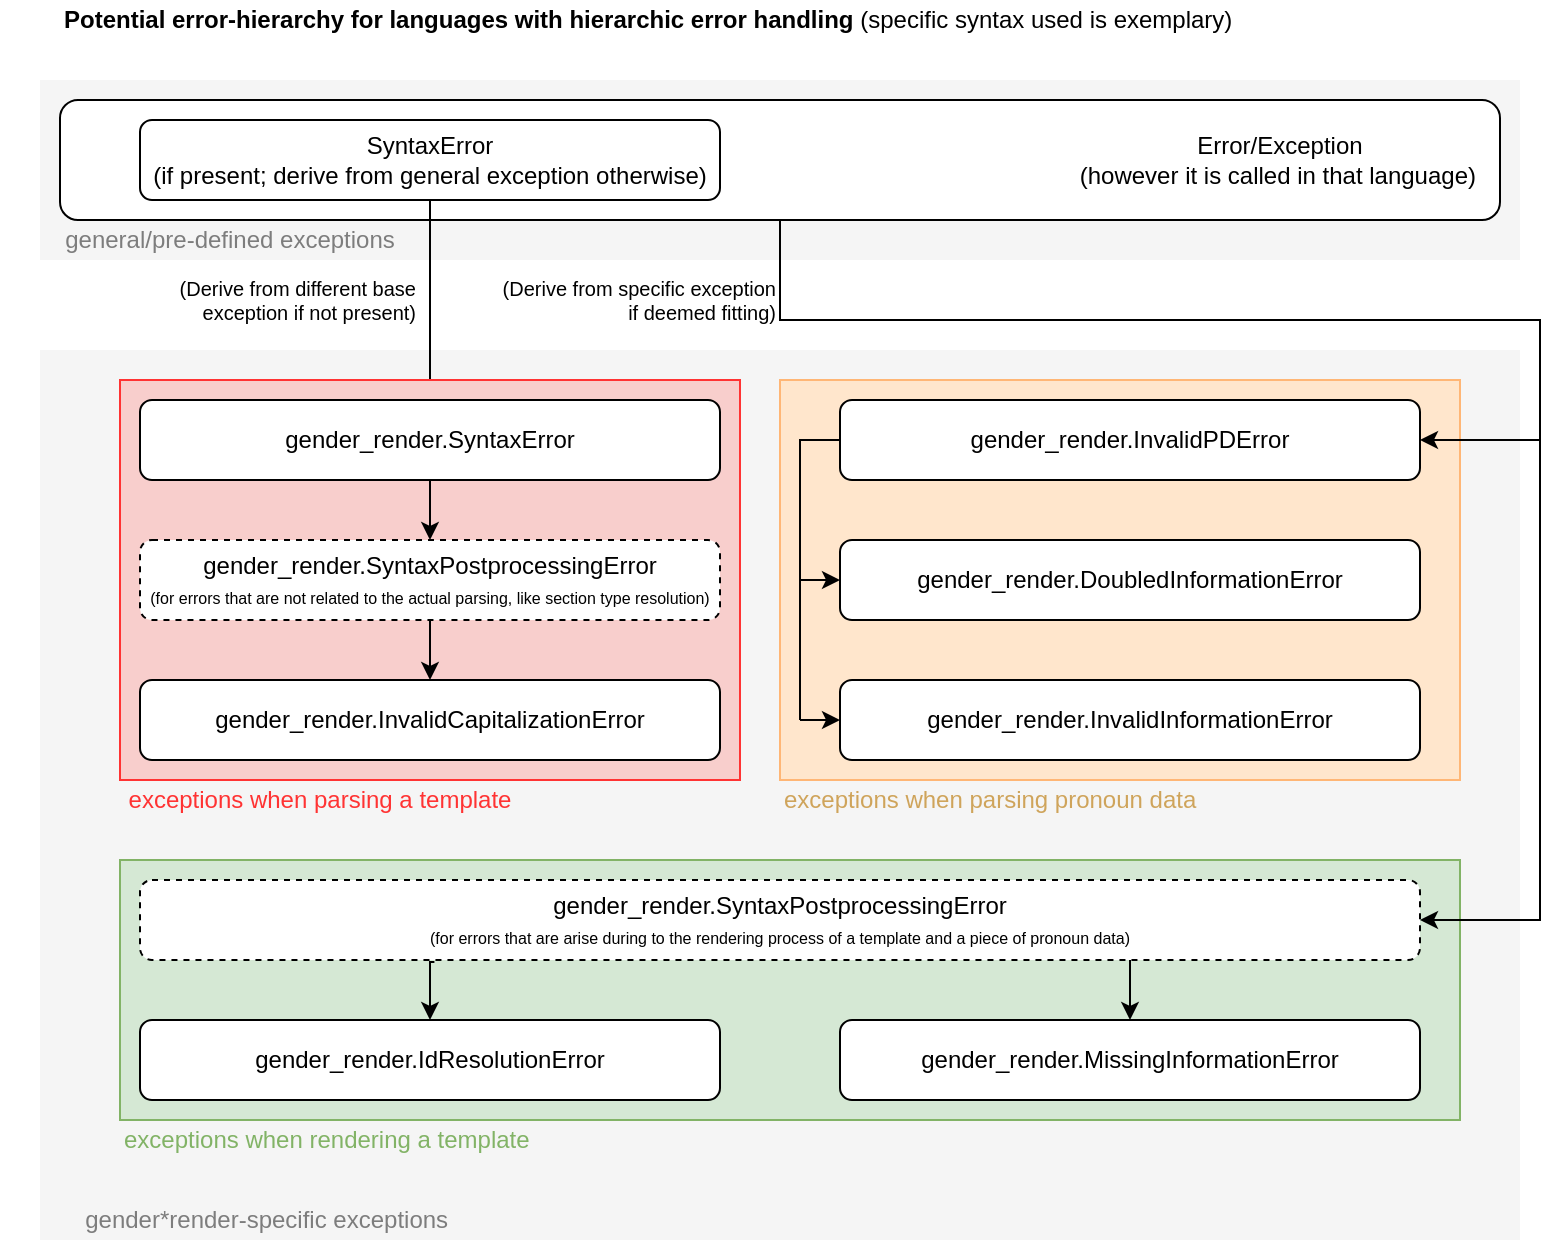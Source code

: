 <mxfile version="14.4.9" type="device"><diagram id="Hm0LSlc_nrnNLqnHleJn" name="Page-1"><mxGraphModel dx="1205" dy="822" grid="1" gridSize="10" guides="1" tooltips="1" connect="1" arrows="1" fold="1" page="1" pageScale="1" pageWidth="850" pageHeight="1100" math="0" shadow="0"><root><mxCell id="0"/><mxCell id="1" parent="0"/><mxCell id="ULfCCRFRsnDAMFUwY71z-15" value="" style="rounded=0;whiteSpace=wrap;html=1;comic=0;align=center;fontColor=#333333;fillColor=#f5f5f5;strokeColor=none;" parent="1" vertex="1"><mxGeometry x="70" y="235" width="740" height="445" as="geometry"/></mxCell><mxCell id="ULfCCRFRsnDAMFUwY71z-14" value="" style="rounded=0;whiteSpace=wrap;html=1;comic=0;align=center;fontColor=#333333;fillColor=#f5f5f5;strokeColor=none;" parent="1" vertex="1"><mxGeometry x="70" y="100" width="740" height="90" as="geometry"/></mxCell><mxCell id="ULfCCRFRsnDAMFUwY71z-3" value="&lt;b&gt;Potential error-hierarchy for languages with hierarchic error handling&lt;/b&gt; (specific syntax used is exemplary)" style="text;html=1;strokeColor=none;fillColor=none;align=left;verticalAlign=middle;whiteSpace=wrap;rounded=0;" parent="1" vertex="1"><mxGeometry x="80" y="60" width="740" height="20" as="geometry"/></mxCell><mxCell id="ULfCCRFRsnDAMFUwY71z-5" value="&lt;div align=&quot;right&quot;&gt;Error/Exception&amp;nbsp;&amp;nbsp;&amp;nbsp;&amp;nbsp;&amp;nbsp;&amp;nbsp;&amp;nbsp;&amp;nbsp;&amp;nbsp;&amp;nbsp;&amp;nbsp;&amp;nbsp;&amp;nbsp;&amp;nbsp;&amp;nbsp;&amp;nbsp;&amp;nbsp;&amp;nbsp;&amp;nbsp;&amp;nbsp; &lt;br&gt;&lt;/div&gt;&lt;div align=&quot;right&quot;&gt;(however it is called in that language)&amp;nbsp;&amp;nbsp;&amp;nbsp; &lt;br&gt;&lt;/div&gt;" style="rounded=1;whiteSpace=wrap;html=1;align=right;" parent="1" vertex="1"><mxGeometry x="80" y="110" width="720" height="60" as="geometry"/></mxCell><mxCell id="ULfCCRFRsnDAMFUwY71z-13" style="edgeStyle=orthogonalEdgeStyle;rounded=0;orthogonalLoop=1;jettySize=auto;html=1;exitX=0.5;exitY=1;exitDx=0;exitDy=0;" parent="1" source="ULfCCRFRsnDAMFUwY71z-4" target="ULfCCRFRsnDAMFUwY71z-10" edge="1"><mxGeometry relative="1" as="geometry"/></mxCell><mxCell id="ULfCCRFRsnDAMFUwY71z-4" value="&lt;div&gt;SyntaxError&lt;/div&gt;&lt;div&gt;(if present; derive from general exception otherwise)&lt;/div&gt;" style="rounded=1;whiteSpace=wrap;html=1;align=center;" parent="1" vertex="1"><mxGeometry x="120" y="120" width="290" height="40" as="geometry"/></mxCell><mxCell id="ULfCCRFRsnDAMFUwY71z-6" value="general/pre-defined exceptions" style="text;html=1;strokeColor=none;fillColor=none;align=center;verticalAlign=middle;whiteSpace=wrap;rounded=0;fontColor=#7D7D7D;" parent="1" vertex="1"><mxGeometry x="50" y="170" width="230" height="20" as="geometry"/></mxCell><mxCell id="ULfCCRFRsnDAMFUwY71z-11" value="&lt;div align=&quot;left&quot;&gt;&amp;nbsp;&amp;nbsp;&amp;nbsp;&amp;nbsp; gender*render-specific exceptions&lt;br&gt;&lt;/div&gt;" style="text;html=1;strokeColor=none;fillColor=none;align=center;verticalAlign=middle;whiteSpace=wrap;rounded=0;fontColor=#7D7D7D;" parent="1" vertex="1"><mxGeometry x="60" y="660" width="230" height="20" as="geometry"/></mxCell><mxCell id="ULfCCRFRsnDAMFUwY71z-20" value="&lt;div style=&quot;font-size: 10px&quot;&gt;(Derive from different base exception if not present)&lt;br&gt;&lt;/div&gt;" style="text;html=1;strokeColor=none;fillColor=none;align=right;verticalAlign=middle;whiteSpace=wrap;rounded=0;dashed=1;comic=0;" parent="1" vertex="1"><mxGeometry x="120" y="200" width="140" height="20" as="geometry"/></mxCell><mxCell id="ULfCCRFRsnDAMFUwY71z-30" value="&lt;div style=&quot;font-size: 10px&quot;&gt;(Derive from specific exception if deemed fitting)&lt;br&gt;&lt;/div&gt;" style="text;html=1;strokeColor=none;fillColor=none;align=right;verticalAlign=middle;whiteSpace=wrap;rounded=0;dashed=1;comic=0;" parent="1" vertex="1"><mxGeometry x="300" y="200" width="140" height="20" as="geometry"/></mxCell><mxCell id="ULfCCRFRsnDAMFUwY71z-32" value="" style="rounded=0;whiteSpace=wrap;html=1;comic=0;fillColor=#f8cecc;align=right;strokeColor=#FF3333;" parent="1" vertex="1"><mxGeometry x="110" y="250" width="310" height="200" as="geometry"/></mxCell><mxCell id="ULfCCRFRsnDAMFUwY71z-17" style="edgeStyle=orthogonalEdgeStyle;rounded=0;orthogonalLoop=1;jettySize=auto;html=1;" parent="1" source="ULfCCRFRsnDAMFUwY71z-10" target="ULfCCRFRsnDAMFUwY71z-16" edge="1"><mxGeometry relative="1" as="geometry"/></mxCell><mxCell id="ULfCCRFRsnDAMFUwY71z-10" value="&lt;div&gt;gender_render.SyntaxError&lt;/div&gt;" style="rounded=1;whiteSpace=wrap;html=1;align=center;" parent="1" vertex="1"><mxGeometry x="120" y="260" width="290" height="40" as="geometry"/></mxCell><mxCell id="ULfCCRFRsnDAMFUwY71z-19" style="edgeStyle=orthogonalEdgeStyle;rounded=0;orthogonalLoop=1;jettySize=auto;html=1;entryX=0.5;entryY=0;entryDx=0;entryDy=0;" parent="1" source="ULfCCRFRsnDAMFUwY71z-16" target="ULfCCRFRsnDAMFUwY71z-18" edge="1"><mxGeometry relative="1" as="geometry"/></mxCell><mxCell id="ULfCCRFRsnDAMFUwY71z-16" value="&lt;div&gt;gender_render.SyntaxPostprocessingError&lt;/div&gt;&lt;div&gt;&lt;font style=&quot;font-size: 8px&quot;&gt;(for errors that are not related to the actual parsing, like section type resolution)&lt;/font&gt;&lt;br&gt;&lt;/div&gt;" style="rounded=1;whiteSpace=wrap;html=1;align=center;gradientColor=#ffffff;dashed=1;" parent="1" vertex="1"><mxGeometry x="120" y="330" width="290" height="40" as="geometry"/></mxCell><mxCell id="ULfCCRFRsnDAMFUwY71z-18" value="&lt;div&gt;gender_render.InvalidCapitalizationError&lt;/div&gt;" style="rounded=1;whiteSpace=wrap;html=1;align=center;" parent="1" vertex="1"><mxGeometry x="120" y="400" width="290" height="40" as="geometry"/></mxCell><mxCell id="ULfCCRFRsnDAMFUwY71z-33" value="" style="rounded=0;whiteSpace=wrap;html=1;comic=0;align=right;fillColor=#ffe6cc;strokeColor=#FFB675;" parent="1" vertex="1"><mxGeometry x="440" y="250" width="340" height="200" as="geometry"/></mxCell><mxCell id="ULfCCRFRsnDAMFUwY71z-27" style="edgeStyle=orthogonalEdgeStyle;rounded=0;orthogonalLoop=1;jettySize=auto;html=1;entryX=0;entryY=0.5;entryDx=0;entryDy=0;exitX=0;exitY=0.5;exitDx=0;exitDy=0;" parent="1" source="ULfCCRFRsnDAMFUwY71z-22" target="ULfCCRFRsnDAMFUwY71z-24" edge="1"><mxGeometry relative="1" as="geometry"/></mxCell><mxCell id="ULfCCRFRsnDAMFUwY71z-22" value="&lt;div&gt;gender_render.InvalidPDError&lt;/div&gt;" style="rounded=1;whiteSpace=wrap;html=1;align=center;" parent="1" vertex="1"><mxGeometry x="470" y="260" width="290" height="40" as="geometry"/></mxCell><mxCell id="ULfCCRFRsnDAMFUwY71z-24" value="&lt;div&gt;gender_render.DoubledInformationError&lt;/div&gt;" style="rounded=1;whiteSpace=wrap;html=1;align=center;gradientColor=#ffffff;" parent="1" vertex="1"><mxGeometry x="470" y="330" width="290" height="40" as="geometry"/></mxCell><mxCell id="ULfCCRFRsnDAMFUwY71z-25" value="&lt;div&gt;gender_render.InvalidInformationError&lt;/div&gt;" style="rounded=1;whiteSpace=wrap;html=1;align=center;" parent="1" vertex="1"><mxGeometry x="470" y="400" width="290" height="40" as="geometry"/></mxCell><mxCell id="ULfCCRFRsnDAMFUwY71z-28" value="" style="endArrow=none;html=1;" parent="1" edge="1"><mxGeometry width="50" height="50" relative="1" as="geometry"><mxPoint x="450" y="420" as="sourcePoint"/><mxPoint x="450" y="330" as="targetPoint"/></mxGeometry></mxCell><mxCell id="ULfCCRFRsnDAMFUwY71z-29" value="" style="endArrow=classic;html=1;entryX=0;entryY=0.5;entryDx=0;entryDy=0;" parent="1" target="ULfCCRFRsnDAMFUwY71z-25" edge="1"><mxGeometry width="50" height="50" relative="1" as="geometry"><mxPoint x="450" y="420" as="sourcePoint"/><mxPoint x="490" y="460" as="targetPoint"/></mxGeometry></mxCell><mxCell id="ULfCCRFRsnDAMFUwY71z-26" style="edgeStyle=orthogonalEdgeStyle;rounded=0;orthogonalLoop=1;jettySize=auto;html=1;entryX=1;entryY=0.5;entryDx=0;entryDy=0;" parent="1" source="ULfCCRFRsnDAMFUwY71z-5" target="ULfCCRFRsnDAMFUwY71z-22" edge="1"><mxGeometry relative="1" as="geometry"><Array as="points"><mxPoint x="440" y="220"/><mxPoint x="820" y="220"/><mxPoint x="820" y="280"/></Array></mxGeometry></mxCell><mxCell id="ULfCCRFRsnDAMFUwY71z-34" value="&lt;font color=&quot;#FF3333&quot;&gt;exceptions when parsing a template&lt;/font&gt;" style="text;html=1;strokeColor=none;fillColor=none;align=center;verticalAlign=middle;whiteSpace=wrap;rounded=0;comic=0;" parent="1" vertex="1"><mxGeometry x="110" y="450" width="200" height="20" as="geometry"/></mxCell><mxCell id="ULfCCRFRsnDAMFUwY71z-35" value="&lt;font color=&quot;#CFA45B&quot;&gt;exceptions when parsing pronoun data&lt;/font&gt;" style="text;html=1;strokeColor=none;fillColor=none;align=left;verticalAlign=middle;whiteSpace=wrap;rounded=0;comic=0;" parent="1" vertex="1"><mxGeometry x="440" y="450" width="340" height="20" as="geometry"/></mxCell><mxCell id="ULfCCRFRsnDAMFUwY71z-41" value="" style="rounded=0;whiteSpace=wrap;html=1;comic=0;fillColor=#d5e8d4;align=right;strokeColor=#82b366;" parent="1" vertex="1"><mxGeometry x="110" y="490" width="670" height="130" as="geometry"/></mxCell><mxCell id="ULfCCRFRsnDAMFUwY71z-36" style="edgeStyle=orthogonalEdgeStyle;rounded=0;orthogonalLoop=1;jettySize=auto;html=1;entryX=0.5;entryY=0;entryDx=0;entryDy=0;exitX=0.23;exitY=1.025;exitDx=0;exitDy=0;exitPerimeter=0;" parent="1" source="ULfCCRFRsnDAMFUwY71z-37" target="ULfCCRFRsnDAMFUwY71z-38" edge="1"><mxGeometry relative="1" as="geometry"/></mxCell><mxCell id="ULfCCRFRsnDAMFUwY71z-40" style="edgeStyle=orthogonalEdgeStyle;rounded=0;orthogonalLoop=1;jettySize=auto;html=1;entryX=0.5;entryY=0;entryDx=0;entryDy=0;" parent="1" source="ULfCCRFRsnDAMFUwY71z-37" target="ULfCCRFRsnDAMFUwY71z-39" edge="1"><mxGeometry relative="1" as="geometry"><Array as="points"><mxPoint x="615" y="550"/><mxPoint x="615" y="550"/></Array></mxGeometry></mxCell><mxCell id="ULfCCRFRsnDAMFUwY71z-37" value="&lt;div&gt;gender_render.SyntaxPostprocessingError&lt;/div&gt;&lt;div&gt;&lt;font style=&quot;font-size: 8px&quot;&gt;(for errors that are arise during to the rendering process of a template and a piece of pronoun data)&lt;/font&gt;&lt;br&gt;&lt;/div&gt;" style="rounded=1;whiteSpace=wrap;html=1;align=center;gradientColor=#ffffff;dashed=1;" parent="1" vertex="1"><mxGeometry x="120" y="500" width="640" height="40" as="geometry"/></mxCell><mxCell id="ULfCCRFRsnDAMFUwY71z-38" value="&lt;div&gt;gender_render.IdResolutionError&lt;/div&gt;" style="rounded=1;whiteSpace=wrap;html=1;align=center;" parent="1" vertex="1"><mxGeometry x="120" y="570" width="290" height="40" as="geometry"/></mxCell><mxCell id="ULfCCRFRsnDAMFUwY71z-39" value="&lt;div&gt;gender_render.MissingInformationError&lt;/div&gt;" style="rounded=1;whiteSpace=wrap;html=1;align=center;" parent="1" vertex="1"><mxGeometry x="470" y="570" width="290" height="40" as="geometry"/></mxCell><mxCell id="ULfCCRFRsnDAMFUwY71z-42" value="&lt;font color=&quot;#82B366&quot;&gt;exceptions when rendering a template&lt;br&gt;&lt;/font&gt;" style="text;html=1;strokeColor=none;fillColor=none;align=left;verticalAlign=middle;whiteSpace=wrap;rounded=0;comic=0;" parent="1" vertex="1"><mxGeometry x="110" y="620" width="670" height="20" as="geometry"/></mxCell><mxCell id="ULfCCRFRsnDAMFUwY71z-43" style="edgeStyle=orthogonalEdgeStyle;rounded=0;orthogonalLoop=1;jettySize=auto;html=1;entryX=1;entryY=0.5;entryDx=0;entryDy=0;" parent="1" source="ULfCCRFRsnDAMFUwY71z-14" target="ULfCCRFRsnDAMFUwY71z-37" edge="1"><mxGeometry relative="1" as="geometry"><Array as="points"><mxPoint x="440" y="220"/><mxPoint x="820" y="220"/><mxPoint x="820" y="520"/></Array></mxGeometry></mxCell></root></mxGraphModel></diagram></mxfile>